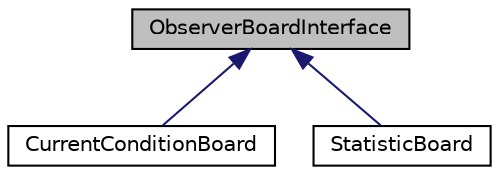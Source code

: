 digraph "ObserverBoardInterface"
{
  edge [fontname="Helvetica",fontsize="10",labelfontname="Helvetica",labelfontsize="10"];
  node [fontname="Helvetica",fontsize="10",shape=record];
  Node1 [label="ObserverBoardInterface",height=0.2,width=0.4,color="black", fillcolor="grey75", style="filled", fontcolor="black"];
  Node1 -> Node2 [dir="back",color="midnightblue",fontsize="10",style="solid",fontname="Helvetica"];
  Node2 [label="CurrentConditionBoard",height=0.2,width=0.4,color="black", fillcolor="white", style="filled",URL="$classCurrentConditionBoard.html"];
  Node1 -> Node3 [dir="back",color="midnightblue",fontsize="10",style="solid",fontname="Helvetica"];
  Node3 [label="StatisticBoard",height=0.2,width=0.4,color="black", fillcolor="white", style="filled",URL="$classStatisticBoard.html"];
}

